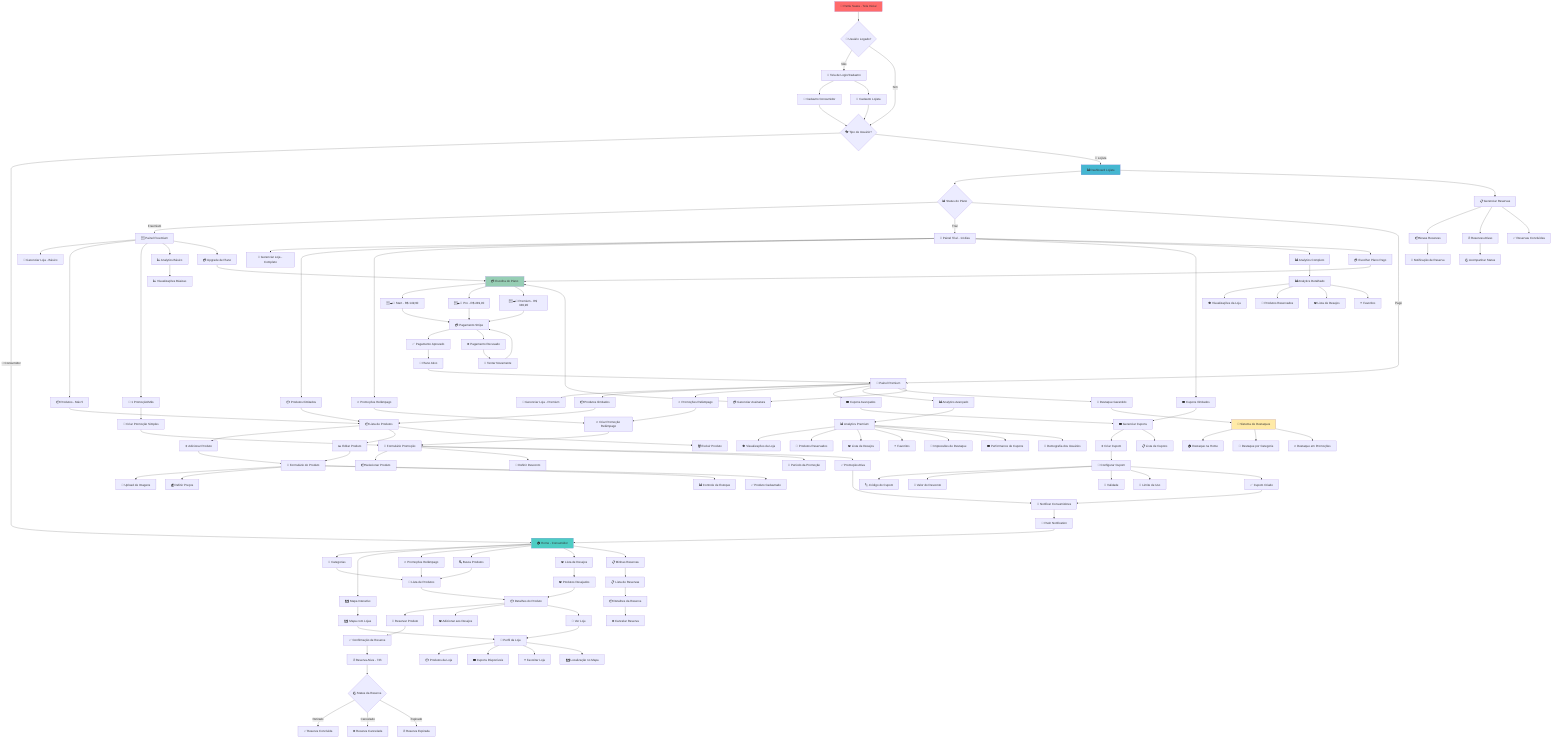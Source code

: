 flowchart TD
    A[🚀 Partiu Saara - Tela Inicial] --> B{👤 Usuário Logado?}
    
    B -->|Não| C[📱 Tela de Login/Cadastro]
    B -->|Sim| D{🎭 Tipo de Usuário?}
    
    C --> C1[📝 Cadastro Consumidor]
    C --> C2[📝 Cadastro Lojista]
    C1 --> D
    C2 --> D
    
    D -->|👤 Consumidor| E[🏠 Home - Consumidor]
    D -->|🏪 Lojista| F[📊 Dashboard Lojista]
    
    %% FLUXO DO CONSUMIDOR
    E --> E1[🎯 Categorias]
    E --> E2[🗺️ Mapa Interativo]
    E --> E3[🔥 Promoções Relâmpago]
    E --> E4[🔍 Busca Produtos]
    E --> E5[❤️ Lista de Desejos]
    E --> E6[📋 Minhas Reservas]
    
    E1 --> G[📱 Lista de Produtos]
    E4 --> G
    E3 --> G
    
    G --> H[📦 Detalhes do Produto]
    H --> H1[🛒 Reservar Produto]
    H --> H2[❤️ Adicionar aos Desejos]
    H --> H3[🏪 Ver Loja]
    
    H1 --> I[✅ Confirmação de Reserva]
    I --> I1[⏰ Reserva Ativa - 72h]
    I1 --> I2{🕐 Status da Reserva}
    I2 -->|Retirado| I3[✅ Reserva Concluída]
    I2 -->|Cancelado| I4[❌ Reserva Cancelada]
    I2 -->|Expirado| I5[⏰ Reserva Expirada]
    
    H3 --> J[🏪 Perfil da Loja]
    J --> J1[📦 Produtos da Loja]
    J --> J2[🎟️ Cupons Disponíveis]
    J --> J3[⭐ Favoritar Loja]
    J --> J4[🗺️ Localização no Mapa]
    
    E2 --> K[🗺️ Mapa com Lojas]
    K --> J
    
    E5 --> L[❤️ Produtos Desejados]
    L --> H
    
    E6 --> M[📋 Lista de Reservas]
    M --> M1[📦 Detalhes da Reserva]
    M1 --> M2[❌ Cancelar Reserva]
    
    %% FLUXO DO LOJISTA
    F --> F1{📊 Status do Plano}
    F1 -->|Freemium| N[🆓 Painel Freemium]
    F1 -->|Trial| O[🎁 Painel Trial - 14 dias]
    F1 -->|Pago| P[💎 Painel Premium]
    
    N --> N1[🏪 Gerenciar Loja - Básico]
    N --> N2[📦 Produtos - Máx 5]
    N --> N3[🎯 1 Promoção/Mês]
    N --> N4[📈 Analytics Básico]
    N --> N5[💳 Upgrade de Plano]
    
    O --> O1[🏪 Gerenciar Loja - Completo]
    O --> O2[📦 Produtos Ilimitados]
    O --> O3[🔥 Promoções Relâmpago]
    O --> O4[🎟️ Cupons Ilimitados]
    O --> O5[📊 Analytics Completo]
    O --> O6[💳 Escolher Plano Pago]
    
    P --> P1[🏪 Gerenciar Loja - Premium]
    P --> P2[📦 Produtos Ilimitados]
    P --> P3[🔥 Promoções Relâmpago]
    P --> P4[🎟️ Cupons Avançados]
    P --> P5[📊 Analytics Avançado]
    P --> P6[🌟 Destaque Garantido]
    P --> P7[💳 Gerenciar Assinatura]
    
    %% GESTÃO DE PRODUTOS
    N2 --> Q[📦 Lista de Produtos]
    O2 --> Q
    P2 --> Q
    
    Q --> Q1[➕ Adicionar Produto]
    Q --> Q2[✏️ Editar Produto]
    Q --> Q3[🗑️ Excluir Produto]
    
    Q1 --> R[📝 Formulário do Produto]
    Q2 --> R
    R --> R1[📸 Upload de Imagens]
    R --> R2[💰 Definir Preços]
    R --> R3[📊 Controle de Estoque]
    R --> S[✅ Produto Cadastrado]
    
    %% GESTÃO DE PROMOÇÕES
    N3 --> T[🎯 Criar Promoção Simples]
    O3 --> U[🔥 Criar Promoção Relâmpago]
    P3 --> U
    
    T --> V[📝 Formulário Promoção]
    U --> V
    V --> V1[📦 Selecionar Produto]
    V --> V2[💸 Definir Desconto]
    V --> V3[📅 Período da Promoção]
    V --> W[✅ Promoção Ativa]
    
    %% GESTÃO DE CUPONS
    O4 --> X[🎟️ Gerenciar Cupons]
    P4 --> X
    X --> X1[➕ Criar Cupom]
    X --> X2[📋 Lista de Cupons]
    X1 --> Y[📝 Configurar Cupom]
    Y --> Y1[🏷️ Código do Cupom]
    Y --> Y2[💸 Valor do Desconto]
    Y --> Y3[📅 Validade]
    Y --> Y4[🔢 Limite de Uso]
    Y --> Z[✅ Cupom Criado]
    
    %% ANALYTICS
    N4 --> AA[📈 Visualizações Básicas]
    O5 --> BB[📊 Analytics Detalhado]
    P5 --> CC[📊 Analytics Premium]
    
    BB --> BB1[👁️ Visualizações da Loja]
    BB --> BB2[🛒 Produtos Reservados]
    BB --> BB3[❤️ Lista de Desejos]
    BB --> BB4[⭐ Favoritos]
    
    CC --> CC1[👁️ Visualizações da Loja]
    CC --> CC2[🛒 Produtos Reservados]
    CC --> CC3[❤️ Lista de Desejos]
    CC --> CC4[⭐ Favoritos]
    CC --> CC5[🌟 Impressões de Destaque]
    CC --> CC6[🎟️ Performance de Cupons]
    CC --> CC7[👥 Demografia dos Usuários]
    
    %% RESERVAS PARA LOJISTA
    F --> DD[📋 Gerenciar Reservas]
    DD --> DD1[📦 Novas Reservas]
    DD --> DD2[⏰ Reservas Ativas]
    DD --> DD3[✅ Reservas Concluídas]
    DD1 --> EE[📱 Notificação de Reserva]
    DD2 --> FF[🕐 Acompanhar Status]
    
    %% SISTEMA DE PAGAMENTO
    N5 --> GG[💳 Escolha do Plano]
    O6 --> GG
    P7 --> GG
    
    GG --> GG1[🆓➡️💎 Start - R$ 149,90]
    GG --> GG2[🆓➡️💎 Pro - R$ 249,90]
    GG --> GG3[🆓➡️💎 Premium - R$ 349,90]
    
    GG1 --> HH[💳 Pagamento Stripe]
    GG2 --> HH
    GG3 --> HH
    
    HH --> HH1[✅ Pagamento Aprovado]
    HH --> HH2[❌ Pagamento Recusado]
    
    HH1 --> II[🎉 Plano Ativo]
    HH2 --> JJ[🔄 Tentar Novamente]
    JJ --> HH
    
    II --> P
    
    %% SISTEMA DE DESTAQUES
    P6 --> KK[🌟 Sistema de Destaques]
    KK --> KK1[🏠 Destaque na Home]
    KK --> KK2[🎯 Destaque por Categoria]
    KK --> KK3[🔥 Destaque em Promoções]
    
    %% NOTIFICAÇÕES
    W --> LL[📱 Notificar Consumidores]
    Z --> LL
    LL --> MM[🔔 Push Notification]
    MM --> E
    
    style A fill:#ff6b6b
    style E fill:#4ecdc4
    style F fill:#45b7d1
    style GG fill:#96ceb4
    style KK fill:#ffeaa7